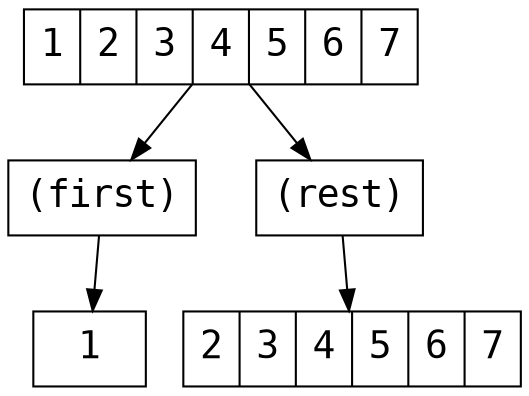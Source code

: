 digraph g {

node [shape=record, fontsize=18, fontname=Inconsolata];

seq[label="1|2|3|4|5|6|7"];
first[shape="box",label="(first)"];
rest[shape="box",label="(rest)"];
head[label="1"];
seq2[label="2|3|4|5|6|7"];

seq -> first -> head;
seq -> rest -> seq2;

}
